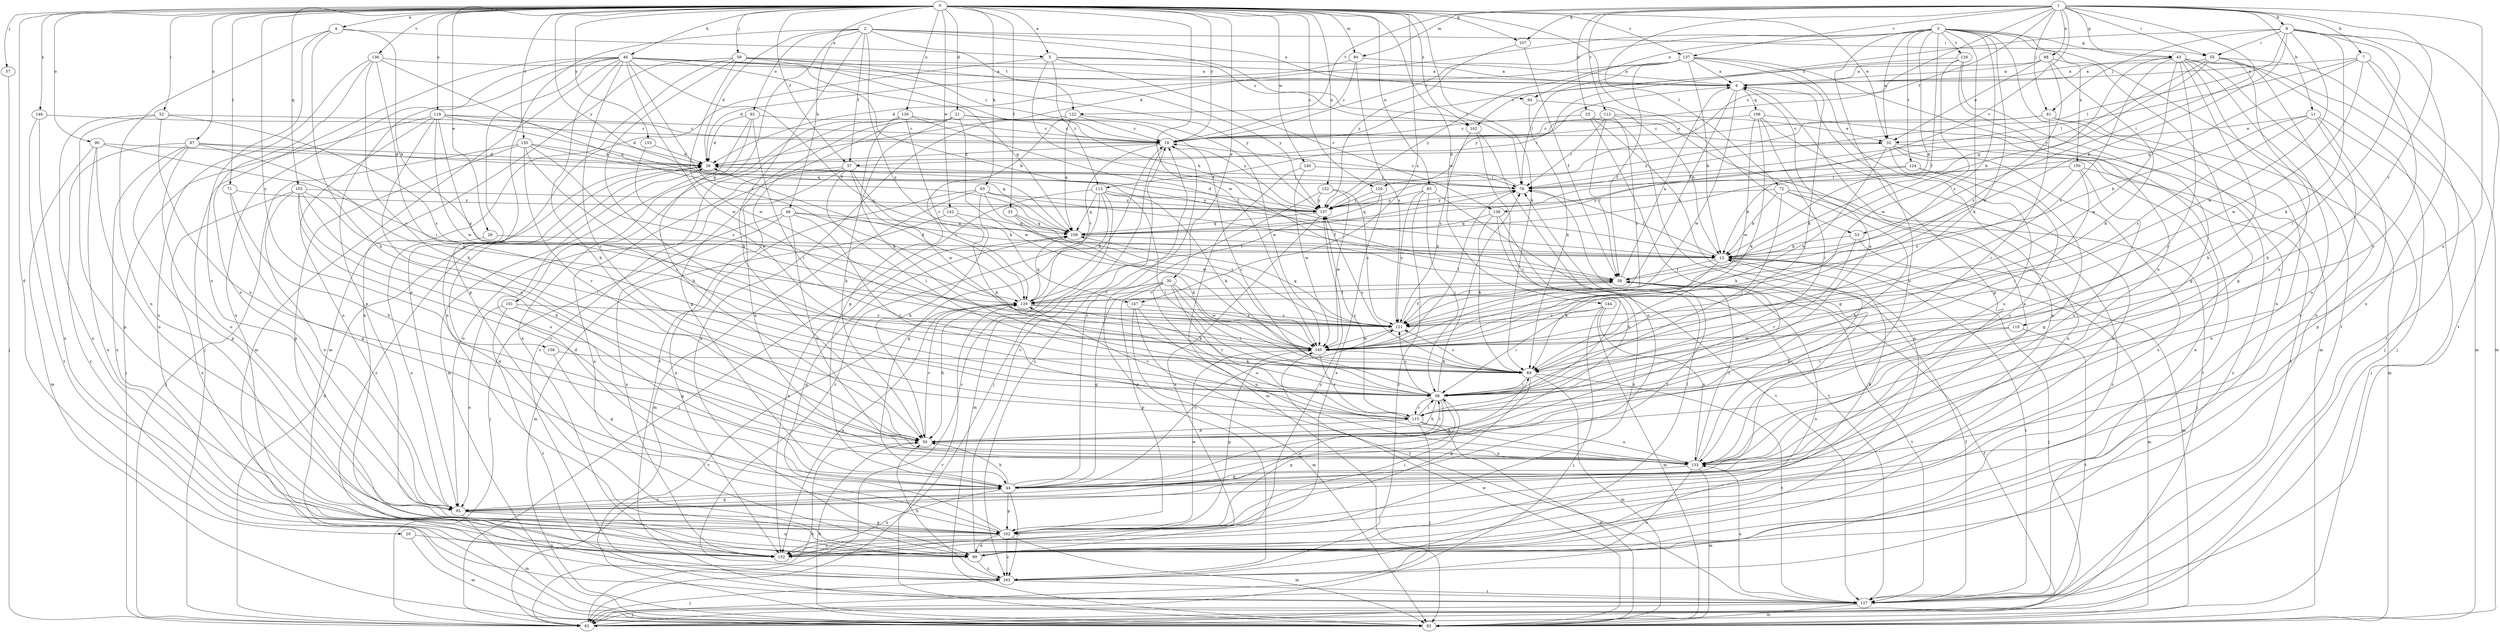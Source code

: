 strict digraph  {
0;
1;
2;
3;
4;
5;
6;
7;
8;
11;
13;
19;
20;
21;
25;
26;
28;
30;
32;
33;
37;
39;
43;
44;
46;
48;
50;
52;
53;
55;
56;
57;
59;
61;
62;
63;
69;
71;
72;
76;
80;
82;
83;
87;
88;
89;
90;
92;
94;
95;
101;
102;
103;
107;
108;
109;
110;
112;
113;
115;
119;
120;
121;
122;
124;
126;
127;
130;
132;
133;
135;
136;
137;
138;
139;
140;
142;
144;
145;
146;
147;
150;
152;
153;
156;
157;
162;
163;
0 -> 4  [label=a];
0 -> 5  [label=a];
0 -> 19  [label=c];
0 -> 20  [label=d];
0 -> 21  [label=d];
0 -> 28  [label=e];
0 -> 30  [label=e];
0 -> 32  [label=e];
0 -> 33  [label=f];
0 -> 37  [label=f];
0 -> 46  [label=h];
0 -> 48  [label=h];
0 -> 52  [label=i];
0 -> 53  [label=i];
0 -> 57  [label=j];
0 -> 59  [label=j];
0 -> 63  [label=k];
0 -> 69  [label=k];
0 -> 71  [label=l];
0 -> 80  [label=m];
0 -> 83  [label=n];
0 -> 87  [label=n];
0 -> 90  [label=o];
0 -> 103  [label=q];
0 -> 107  [label=q];
0 -> 119  [label=s];
0 -> 120  [label=s];
0 -> 130  [label=u];
0 -> 132  [label=u];
0 -> 135  [label=v];
0 -> 136  [label=v];
0 -> 137  [label=v];
0 -> 140  [label=w];
0 -> 142  [label=w];
0 -> 144  [label=w];
0 -> 145  [label=w];
0 -> 146  [label=x];
0 -> 147  [label=x];
0 -> 153  [label=y];
0 -> 156  [label=y];
0 -> 157  [label=y];
0 -> 162  [label=z];
1 -> 7  [label=b];
1 -> 8  [label=b];
1 -> 11  [label=b];
1 -> 25  [label=d];
1 -> 37  [label=f];
1 -> 43  [label=g];
1 -> 53  [label=i];
1 -> 55  [label=i];
1 -> 61  [label=j];
1 -> 72  [label=l];
1 -> 80  [label=m];
1 -> 88  [label=n];
1 -> 107  [label=q];
1 -> 110  [label=r];
1 -> 112  [label=r];
1 -> 120  [label=s];
1 -> 122  [label=t];
1 -> 133  [label=u];
1 -> 137  [label=v];
1 -> 138  [label=v];
2 -> 26  [label=d];
2 -> 37  [label=f];
2 -> 50  [label=h];
2 -> 55  [label=i];
2 -> 76  [label=l];
2 -> 92  [label=o];
2 -> 94  [label=o];
2 -> 101  [label=p];
2 -> 102  [label=p];
2 -> 122  [label=t];
2 -> 147  [label=x];
3 -> 13  [label=b];
3 -> 19  [label=c];
3 -> 26  [label=d];
3 -> 32  [label=e];
3 -> 39  [label=f];
3 -> 43  [label=g];
3 -> 69  [label=k];
3 -> 89  [label=n];
3 -> 94  [label=o];
3 -> 102  [label=p];
3 -> 121  [label=s];
3 -> 124  [label=t];
3 -> 126  [label=t];
3 -> 127  [label=t];
3 -> 145  [label=w];
3 -> 150  [label=x];
4 -> 5  [label=a];
4 -> 13  [label=b];
4 -> 50  [label=h];
4 -> 89  [label=n];
4 -> 95  [label=o];
5 -> 6  [label=a];
5 -> 39  [label=f];
5 -> 89  [label=n];
5 -> 113  [label=r];
5 -> 138  [label=v];
5 -> 162  [label=z];
6 -> 108  [label=q];
6 -> 113  [label=r];
6 -> 133  [label=u];
6 -> 139  [label=v];
6 -> 145  [label=w];
7 -> 6  [label=a];
7 -> 76  [label=l];
7 -> 82  [label=m];
7 -> 109  [label=q];
7 -> 115  [label=r];
7 -> 145  [label=w];
8 -> 13  [label=b];
8 -> 55  [label=i];
8 -> 56  [label=i];
8 -> 61  [label=j];
8 -> 69  [label=k];
8 -> 76  [label=l];
8 -> 127  [label=t];
8 -> 145  [label=w];
8 -> 152  [label=x];
8 -> 162  [label=z];
11 -> 13  [label=b];
11 -> 32  [label=e];
11 -> 62  [label=j];
11 -> 102  [label=p];
11 -> 121  [label=s];
11 -> 133  [label=u];
13 -> 39  [label=f];
13 -> 62  [label=j];
13 -> 69  [label=k];
13 -> 76  [label=l];
13 -> 82  [label=m];
13 -> 127  [label=t];
19 -> 26  [label=d];
19 -> 62  [label=j];
19 -> 139  [label=v];
19 -> 163  [label=z];
20 -> 82  [label=m];
20 -> 152  [label=x];
21 -> 19  [label=c];
21 -> 44  [label=g];
21 -> 50  [label=h];
21 -> 127  [label=t];
21 -> 145  [label=w];
21 -> 157  [label=y];
25 -> 19  [label=c];
25 -> 44  [label=g];
25 -> 50  [label=h];
25 -> 89  [label=n];
26 -> 76  [label=l];
26 -> 163  [label=z];
28 -> 13  [label=b];
28 -> 95  [label=o];
30 -> 44  [label=g];
30 -> 56  [label=i];
30 -> 102  [label=p];
30 -> 115  [label=r];
30 -> 133  [label=u];
30 -> 139  [label=v];
30 -> 145  [label=w];
32 -> 26  [label=d];
32 -> 89  [label=n];
32 -> 127  [label=t];
32 -> 133  [label=u];
32 -> 145  [label=w];
32 -> 152  [label=x];
33 -> 69  [label=k];
33 -> 109  [label=q];
33 -> 121  [label=s];
37 -> 56  [label=i];
37 -> 76  [label=l];
37 -> 89  [label=n];
37 -> 95  [label=o];
37 -> 133  [label=u];
37 -> 139  [label=v];
37 -> 145  [label=w];
39 -> 6  [label=a];
39 -> 89  [label=n];
39 -> 127  [label=t];
39 -> 139  [label=v];
43 -> 6  [label=a];
43 -> 13  [label=b];
43 -> 50  [label=h];
43 -> 62  [label=j];
43 -> 82  [label=m];
43 -> 89  [label=n];
43 -> 115  [label=r];
43 -> 121  [label=s];
43 -> 133  [label=u];
43 -> 145  [label=w];
43 -> 152  [label=x];
44 -> 19  [label=c];
44 -> 39  [label=f];
44 -> 50  [label=h];
44 -> 69  [label=k];
44 -> 95  [label=o];
44 -> 102  [label=p];
44 -> 121  [label=s];
44 -> 152  [label=x];
44 -> 163  [label=z];
46 -> 6  [label=a];
46 -> 13  [label=b];
46 -> 39  [label=f];
46 -> 50  [label=h];
46 -> 62  [label=j];
46 -> 82  [label=m];
46 -> 95  [label=o];
46 -> 102  [label=p];
46 -> 109  [label=q];
46 -> 115  [label=r];
46 -> 139  [label=v];
46 -> 145  [label=w];
46 -> 152  [label=x];
46 -> 157  [label=y];
48 -> 13  [label=b];
48 -> 62  [label=j];
48 -> 109  [label=q];
48 -> 115  [label=r];
48 -> 133  [label=u];
48 -> 152  [label=x];
50 -> 56  [label=i];
50 -> 133  [label=u];
50 -> 139  [label=v];
52 -> 19  [label=c];
52 -> 102  [label=p];
52 -> 121  [label=s];
52 -> 133  [label=u];
52 -> 152  [label=x];
53 -> 13  [label=b];
53 -> 82  [label=m];
53 -> 115  [label=r];
55 -> 6  [label=a];
55 -> 50  [label=h];
55 -> 62  [label=j];
55 -> 109  [label=q];
55 -> 127  [label=t];
55 -> 157  [label=y];
56 -> 6  [label=a];
56 -> 19  [label=c];
56 -> 50  [label=h];
56 -> 76  [label=l];
56 -> 95  [label=o];
56 -> 102  [label=p];
56 -> 115  [label=r];
56 -> 121  [label=s];
57 -> 62  [label=j];
59 -> 6  [label=a];
59 -> 13  [label=b];
59 -> 19  [label=c];
59 -> 56  [label=i];
59 -> 82  [label=m];
59 -> 89  [label=n];
59 -> 145  [label=w];
59 -> 157  [label=y];
61 -> 19  [label=c];
61 -> 56  [label=i];
61 -> 82  [label=m];
61 -> 152  [label=x];
61 -> 157  [label=y];
62 -> 19  [label=c];
62 -> 26  [label=d];
62 -> 39  [label=f];
62 -> 50  [label=h];
62 -> 139  [label=v];
63 -> 39  [label=f];
63 -> 50  [label=h];
63 -> 82  [label=m];
63 -> 145  [label=w];
63 -> 152  [label=x];
63 -> 157  [label=y];
69 -> 56  [label=i];
69 -> 82  [label=m];
69 -> 102  [label=p];
69 -> 121  [label=s];
69 -> 127  [label=t];
69 -> 157  [label=y];
71 -> 44  [label=g];
71 -> 50  [label=h];
71 -> 157  [label=y];
72 -> 13  [label=b];
72 -> 50  [label=h];
72 -> 56  [label=i];
72 -> 62  [label=j];
72 -> 157  [label=y];
72 -> 163  [label=z];
76 -> 19  [label=c];
76 -> 127  [label=t];
76 -> 157  [label=y];
80 -> 6  [label=a];
80 -> 19  [label=c];
80 -> 26  [label=d];
80 -> 121  [label=s];
82 -> 50  [label=h];
82 -> 139  [label=v];
82 -> 145  [label=w];
83 -> 56  [label=i];
83 -> 121  [label=s];
83 -> 127  [label=t];
83 -> 157  [label=y];
83 -> 163  [label=z];
87 -> 26  [label=d];
87 -> 76  [label=l];
87 -> 95  [label=o];
87 -> 102  [label=p];
87 -> 145  [label=w];
87 -> 152  [label=x];
87 -> 163  [label=z];
88 -> 6  [label=a];
88 -> 19  [label=c];
88 -> 32  [label=e];
88 -> 44  [label=g];
88 -> 69  [label=k];
88 -> 121  [label=s];
89 -> 19  [label=c];
89 -> 26  [label=d];
89 -> 157  [label=y];
89 -> 163  [label=z];
90 -> 26  [label=d];
90 -> 82  [label=m];
90 -> 89  [label=n];
90 -> 95  [label=o];
90 -> 139  [label=v];
92 -> 26  [label=d];
92 -> 32  [label=e];
92 -> 50  [label=h];
92 -> 56  [label=i];
92 -> 82  [label=m];
94 -> 13  [label=b];
94 -> 69  [label=k];
95 -> 6  [label=a];
95 -> 13  [label=b];
95 -> 44  [label=g];
95 -> 82  [label=m];
95 -> 89  [label=n];
95 -> 102  [label=p];
101 -> 44  [label=g];
101 -> 95  [label=o];
101 -> 121  [label=s];
101 -> 127  [label=t];
102 -> 26  [label=d];
102 -> 56  [label=i];
102 -> 82  [label=m];
102 -> 89  [label=n];
102 -> 109  [label=q];
102 -> 145  [label=w];
102 -> 152  [label=x];
102 -> 163  [label=z];
103 -> 50  [label=h];
103 -> 56  [label=i];
103 -> 95  [label=o];
103 -> 133  [label=u];
103 -> 152  [label=x];
103 -> 157  [label=y];
103 -> 44  [label=r];
107 -> 39  [label=f];
107 -> 157  [label=y];
108 -> 19  [label=c];
108 -> 56  [label=i];
108 -> 69  [label=k];
108 -> 127  [label=t];
108 -> 145  [label=w];
108 -> 152  [label=x];
109 -> 13  [label=b];
109 -> 152  [label=x];
110 -> 56  [label=i];
110 -> 127  [label=t];
110 -> 145  [label=w];
112 -> 19  [label=c];
112 -> 32  [label=e];
112 -> 39  [label=f];
112 -> 76  [label=l];
112 -> 89  [label=n];
112 -> 121  [label=s];
113 -> 44  [label=g];
113 -> 56  [label=i];
113 -> 62  [label=j];
113 -> 69  [label=k];
113 -> 82  [label=m];
113 -> 109  [label=q];
113 -> 157  [label=y];
113 -> 163  [label=z];
115 -> 50  [label=h];
115 -> 56  [label=i];
115 -> 62  [label=j];
115 -> 82  [label=m];
115 -> 133  [label=u];
115 -> 139  [label=v];
115 -> 157  [label=y];
119 -> 19  [label=c];
119 -> 26  [label=d];
119 -> 62  [label=j];
119 -> 95  [label=o];
119 -> 109  [label=q];
119 -> 121  [label=s];
119 -> 133  [label=u];
119 -> 145  [label=w];
120 -> 109  [label=q];
120 -> 152  [label=x];
120 -> 157  [label=y];
121 -> 39  [label=f];
121 -> 109  [label=q];
121 -> 145  [label=w];
122 -> 19  [label=c];
122 -> 44  [label=g];
122 -> 89  [label=n];
122 -> 109  [label=q];
122 -> 145  [label=w];
124 -> 13  [label=b];
124 -> 44  [label=g];
124 -> 76  [label=l];
124 -> 133  [label=u];
126 -> 6  [label=a];
126 -> 44  [label=g];
126 -> 133  [label=u];
126 -> 145  [label=w];
126 -> 157  [label=y];
127 -> 39  [label=f];
127 -> 62  [label=j];
127 -> 82  [label=m];
127 -> 133  [label=u];
130 -> 19  [label=c];
130 -> 39  [label=f];
130 -> 69  [label=k];
130 -> 139  [label=v];
130 -> 152  [label=x];
130 -> 163  [label=z];
132 -> 121  [label=s];
132 -> 145  [label=w];
132 -> 157  [label=y];
132 -> 163  [label=z];
133 -> 13  [label=b];
133 -> 39  [label=f];
133 -> 44  [label=g];
133 -> 82  [label=m];
133 -> 163  [label=z];
135 -> 26  [label=d];
135 -> 56  [label=i];
135 -> 62  [label=j];
135 -> 102  [label=p];
135 -> 109  [label=q];
135 -> 115  [label=r];
135 -> 121  [label=s];
136 -> 6  [label=a];
136 -> 50  [label=h];
136 -> 56  [label=i];
136 -> 95  [label=o];
136 -> 109  [label=q];
136 -> 152  [label=x];
137 -> 6  [label=a];
137 -> 13  [label=b];
137 -> 26  [label=d];
137 -> 39  [label=f];
137 -> 69  [label=k];
137 -> 76  [label=l];
137 -> 82  [label=m];
137 -> 152  [label=x];
137 -> 157  [label=y];
138 -> 50  [label=h];
138 -> 69  [label=k];
138 -> 109  [label=q];
138 -> 152  [label=x];
139 -> 26  [label=d];
139 -> 39  [label=f];
139 -> 50  [label=h];
139 -> 69  [label=k];
139 -> 76  [label=l];
139 -> 109  [label=q];
139 -> 121  [label=s];
139 -> 152  [label=x];
140 -> 76  [label=l];
140 -> 82  [label=m];
140 -> 145  [label=w];
142 -> 69  [label=k];
142 -> 82  [label=m];
142 -> 109  [label=q];
144 -> 56  [label=i];
144 -> 62  [label=j];
144 -> 82  [label=m];
144 -> 121  [label=s];
144 -> 133  [label=u];
145 -> 69  [label=k];
145 -> 76  [label=l];
145 -> 102  [label=p];
145 -> 115  [label=r];
146 -> 19  [label=c];
146 -> 127  [label=t];
146 -> 152  [label=x];
147 -> 82  [label=m];
147 -> 121  [label=s];
147 -> 127  [label=t];
147 -> 133  [label=u];
150 -> 56  [label=i];
150 -> 76  [label=l];
150 -> 121  [label=s];
150 -> 133  [label=u];
150 -> 163  [label=z];
153 -> 26  [label=d];
153 -> 145  [label=w];
156 -> 44  [label=g];
156 -> 69  [label=k];
157 -> 26  [label=d];
157 -> 109  [label=q];
157 -> 152  [label=x];
162 -> 95  [label=o];
162 -> 115  [label=r];
162 -> 121  [label=s];
163 -> 50  [label=h];
163 -> 62  [label=j];
163 -> 76  [label=l];
163 -> 127  [label=t];
}
